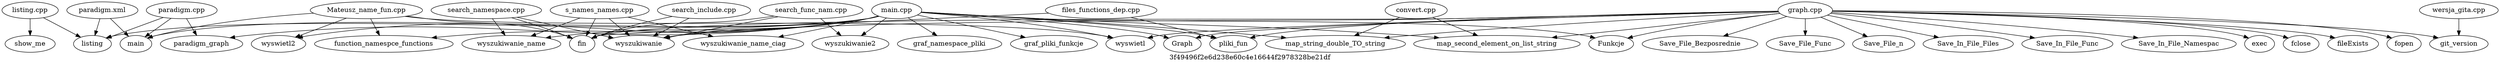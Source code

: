 digraph files_graph
{
label = "3f49496f2e6d238e60c4e16644f2978328be21df"
"Mateusz_name_fun.cpp"->"fin"
"Mateusz_name_fun.cpp"->"function_namespce_functions"
"Mateusz_name_fun.cpp"->"main"
"Mateusz_name_fun.cpp"->"wyswietl"
"Mateusz_name_fun.cpp"->"wyswietl2"
"convert.cpp"->"map_second_element_on_list_string"
"convert.cpp"->"map_string_double_TO_string"
"files_functions_dep.cpp"->"fin"
"files_functions_dep.cpp"->"pliki_fun"
"graph.cpp"->"Funkcje"
"graph.cpp"->"Graph"
"graph.cpp"->"Save_File_Bezposrednie"
"graph.cpp"->"Save_File_Func"
"graph.cpp"->"Save_File_n"
"graph.cpp"->"Save_In_File_Files"
"graph.cpp"->"Save_In_File_Func"
"graph.cpp"->"Save_In_File_Namespac"
"graph.cpp"->"exec"
"graph.cpp"->"fclose"
"graph.cpp"->"fileExists"
"graph.cpp"->"fin"
"graph.cpp"->"fopen"
"graph.cpp"->"git_version"
"graph.cpp"->"map_second_element_on_list_string"
"graph.cpp"->"map_string_double_TO_string"
"graph.cpp"->"pliki_fun"
"graph.cpp"->"wyswietl"
"graph.cpp"->"wyszukiwanie"
"listing.cpp"->"listing"
"listing.cpp"->"show_me"
"main.cpp"->"Funkcje"
"main.cpp"->"Graph"
"main.cpp"->"function_namespce_functions"
"main.cpp"->"graf_namespace_pliki"
"main.cpp"->"graf_pliki_funkcje"
"main.cpp"->"listing"
"main.cpp"->"main"
"main.cpp"->"map_second_element_on_list_string"
"main.cpp"->"map_string_double_TO_string"
"main.cpp"->"paradigm_graph"
"main.cpp"->"pliki_fun"
"main.cpp"->"wyswietl"
"main.cpp"->"wyswietl2"
"main.cpp"->"wyszukiwanie"
"main.cpp"->"wyszukiwanie2"
"main.cpp"->"wyszukiwanie_name"
"main.cpp"->"wyszukiwanie_name_ciag"
"paradigm.cpp"->"listing"
"paradigm.cpp"->"main"
"paradigm.cpp"->"paradigm_graph"
"paradigm.xml"->"listing"
"paradigm.xml"->"main"
"s_names_names.cpp"->"fin"
"s_names_names.cpp"->"wyszukiwanie"
"s_names_names.cpp"->"wyszukiwanie_name"
"s_names_names.cpp"->"wyszukiwanie_name_ciag"
"search_func_nam.cpp"->"fin"
"search_func_nam.cpp"->"wyszukiwanie"
"search_func_nam.cpp"->"wyszukiwanie2"
"search_include.cpp"->"fin"
"search_include.cpp"->"wyszukiwanie"
"search_namespace.cpp"->"fin"
"search_namespace.cpp"->"wyszukiwanie"
"search_namespace.cpp"->"wyszukiwanie_name"
"wersja_gita.cpp"->"git_version"
}